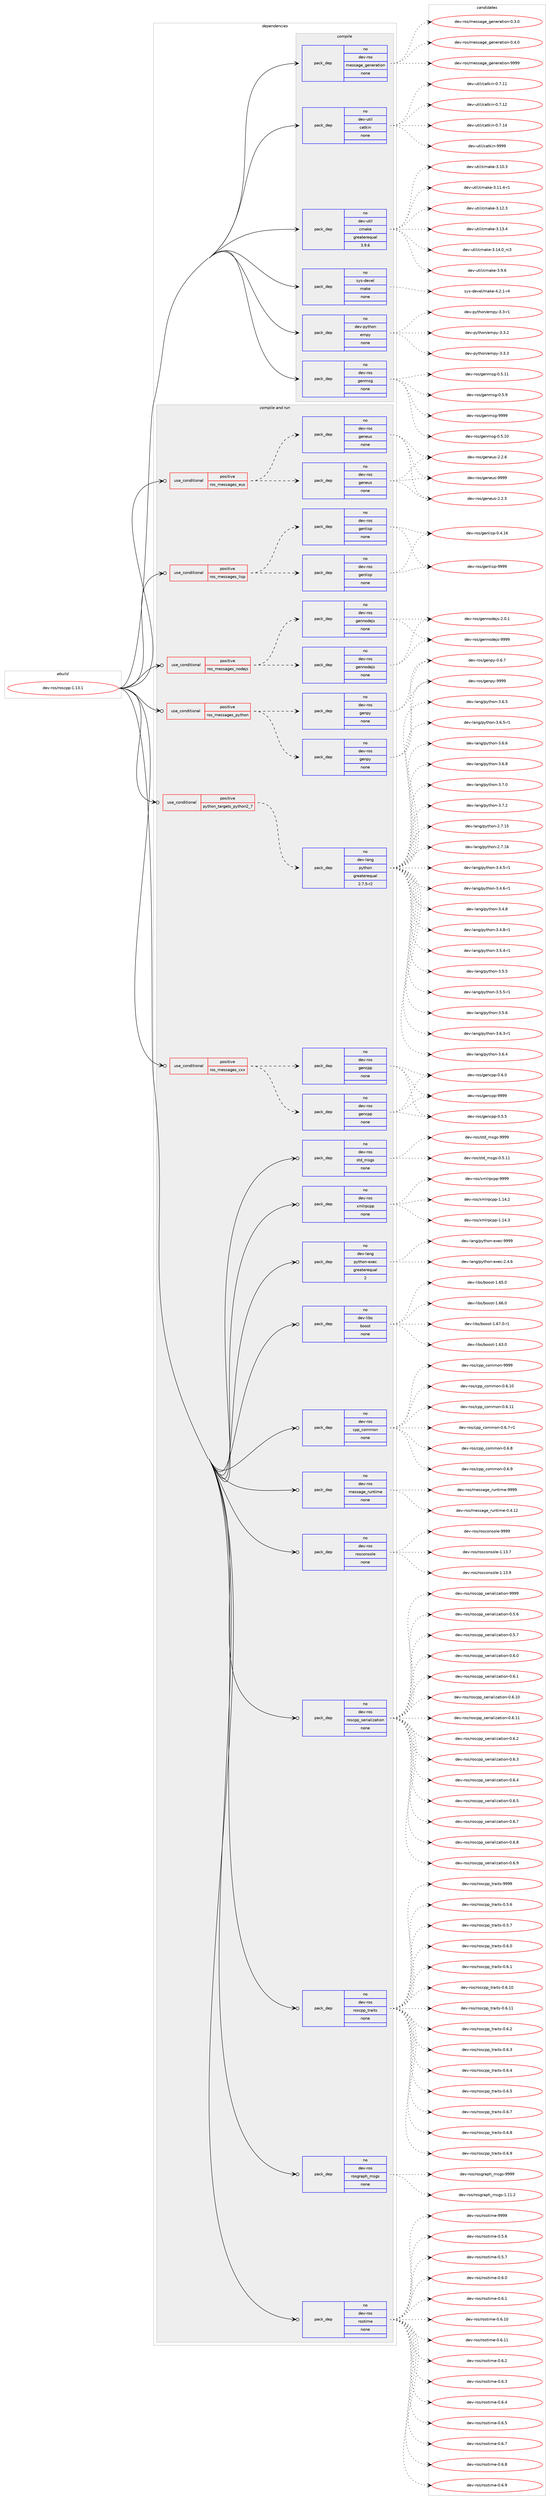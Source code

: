 digraph prolog {

# *************
# Graph options
# *************

newrank=true;
concentrate=true;
compound=true;
graph [rankdir=LR,fontname=Helvetica,fontsize=10,ranksep=1.5];#, ranksep=2.5, nodesep=0.2];
edge  [arrowhead=vee];
node  [fontname=Helvetica,fontsize=10];

# **********
# The ebuild
# **********

subgraph cluster_leftcol {
color=gray;
rank=same;
label=<<i>ebuild</i>>;
id [label="dev-ros/roscpp-1.13.1", color=red, width=4, href="../dev-ros/roscpp-1.13.1.svg"];
}

# ****************
# The dependencies
# ****************

subgraph cluster_midcol {
color=gray;
label=<<i>dependencies</i>>;
subgraph cluster_compile {
fillcolor="#eeeeee";
style=filled;
label=<<i>compile</i>>;
subgraph pack1051232 {
dependency1464373 [label=<<TABLE BORDER="0" CELLBORDER="1" CELLSPACING="0" CELLPADDING="4" WIDTH="220"><TR><TD ROWSPAN="6" CELLPADDING="30">pack_dep</TD></TR><TR><TD WIDTH="110">no</TD></TR><TR><TD>dev-python</TD></TR><TR><TD>empy</TD></TR><TR><TD>none</TD></TR><TR><TD></TD></TR></TABLE>>, shape=none, color=blue];
}
id:e -> dependency1464373:w [weight=20,style="solid",arrowhead="vee"];
subgraph pack1051233 {
dependency1464374 [label=<<TABLE BORDER="0" CELLBORDER="1" CELLSPACING="0" CELLPADDING="4" WIDTH="220"><TR><TD ROWSPAN="6" CELLPADDING="30">pack_dep</TD></TR><TR><TD WIDTH="110">no</TD></TR><TR><TD>dev-ros</TD></TR><TR><TD>genmsg</TD></TR><TR><TD>none</TD></TR><TR><TD></TD></TR></TABLE>>, shape=none, color=blue];
}
id:e -> dependency1464374:w [weight=20,style="solid",arrowhead="vee"];
subgraph pack1051234 {
dependency1464375 [label=<<TABLE BORDER="0" CELLBORDER="1" CELLSPACING="0" CELLPADDING="4" WIDTH="220"><TR><TD ROWSPAN="6" CELLPADDING="30">pack_dep</TD></TR><TR><TD WIDTH="110">no</TD></TR><TR><TD>dev-ros</TD></TR><TR><TD>message_generation</TD></TR><TR><TD>none</TD></TR><TR><TD></TD></TR></TABLE>>, shape=none, color=blue];
}
id:e -> dependency1464375:w [weight=20,style="solid",arrowhead="vee"];
subgraph pack1051235 {
dependency1464376 [label=<<TABLE BORDER="0" CELLBORDER="1" CELLSPACING="0" CELLPADDING="4" WIDTH="220"><TR><TD ROWSPAN="6" CELLPADDING="30">pack_dep</TD></TR><TR><TD WIDTH="110">no</TD></TR><TR><TD>dev-util</TD></TR><TR><TD>catkin</TD></TR><TR><TD>none</TD></TR><TR><TD></TD></TR></TABLE>>, shape=none, color=blue];
}
id:e -> dependency1464376:w [weight=20,style="solid",arrowhead="vee"];
subgraph pack1051236 {
dependency1464377 [label=<<TABLE BORDER="0" CELLBORDER="1" CELLSPACING="0" CELLPADDING="4" WIDTH="220"><TR><TD ROWSPAN="6" CELLPADDING="30">pack_dep</TD></TR><TR><TD WIDTH="110">no</TD></TR><TR><TD>dev-util</TD></TR><TR><TD>cmake</TD></TR><TR><TD>greaterequal</TD></TR><TR><TD>3.9.6</TD></TR></TABLE>>, shape=none, color=blue];
}
id:e -> dependency1464377:w [weight=20,style="solid",arrowhead="vee"];
subgraph pack1051237 {
dependency1464378 [label=<<TABLE BORDER="0" CELLBORDER="1" CELLSPACING="0" CELLPADDING="4" WIDTH="220"><TR><TD ROWSPAN="6" CELLPADDING="30">pack_dep</TD></TR><TR><TD WIDTH="110">no</TD></TR><TR><TD>sys-devel</TD></TR><TR><TD>make</TD></TR><TR><TD>none</TD></TR><TR><TD></TD></TR></TABLE>>, shape=none, color=blue];
}
id:e -> dependency1464378:w [weight=20,style="solid",arrowhead="vee"];
}
subgraph cluster_compileandrun {
fillcolor="#eeeeee";
style=filled;
label=<<i>compile and run</i>>;
subgraph cond389751 {
dependency1464379 [label=<<TABLE BORDER="0" CELLBORDER="1" CELLSPACING="0" CELLPADDING="4"><TR><TD ROWSPAN="3" CELLPADDING="10">use_conditional</TD></TR><TR><TD>positive</TD></TR><TR><TD>python_targets_python2_7</TD></TR></TABLE>>, shape=none, color=red];
subgraph pack1051238 {
dependency1464380 [label=<<TABLE BORDER="0" CELLBORDER="1" CELLSPACING="0" CELLPADDING="4" WIDTH="220"><TR><TD ROWSPAN="6" CELLPADDING="30">pack_dep</TD></TR><TR><TD WIDTH="110">no</TD></TR><TR><TD>dev-lang</TD></TR><TR><TD>python</TD></TR><TR><TD>greaterequal</TD></TR><TR><TD>2.7.5-r2</TD></TR></TABLE>>, shape=none, color=blue];
}
dependency1464379:e -> dependency1464380:w [weight=20,style="dashed",arrowhead="vee"];
}
id:e -> dependency1464379:w [weight=20,style="solid",arrowhead="odotvee"];
subgraph cond389752 {
dependency1464381 [label=<<TABLE BORDER="0" CELLBORDER="1" CELLSPACING="0" CELLPADDING="4"><TR><TD ROWSPAN="3" CELLPADDING="10">use_conditional</TD></TR><TR><TD>positive</TD></TR><TR><TD>ros_messages_cxx</TD></TR></TABLE>>, shape=none, color=red];
subgraph pack1051239 {
dependency1464382 [label=<<TABLE BORDER="0" CELLBORDER="1" CELLSPACING="0" CELLPADDING="4" WIDTH="220"><TR><TD ROWSPAN="6" CELLPADDING="30">pack_dep</TD></TR><TR><TD WIDTH="110">no</TD></TR><TR><TD>dev-ros</TD></TR><TR><TD>gencpp</TD></TR><TR><TD>none</TD></TR><TR><TD></TD></TR></TABLE>>, shape=none, color=blue];
}
dependency1464381:e -> dependency1464382:w [weight=20,style="dashed",arrowhead="vee"];
subgraph pack1051240 {
dependency1464383 [label=<<TABLE BORDER="0" CELLBORDER="1" CELLSPACING="0" CELLPADDING="4" WIDTH="220"><TR><TD ROWSPAN="6" CELLPADDING="30">pack_dep</TD></TR><TR><TD WIDTH="110">no</TD></TR><TR><TD>dev-ros</TD></TR><TR><TD>gencpp</TD></TR><TR><TD>none</TD></TR><TR><TD></TD></TR></TABLE>>, shape=none, color=blue];
}
dependency1464381:e -> dependency1464383:w [weight=20,style="dashed",arrowhead="vee"];
}
id:e -> dependency1464381:w [weight=20,style="solid",arrowhead="odotvee"];
subgraph cond389753 {
dependency1464384 [label=<<TABLE BORDER="0" CELLBORDER="1" CELLSPACING="0" CELLPADDING="4"><TR><TD ROWSPAN="3" CELLPADDING="10">use_conditional</TD></TR><TR><TD>positive</TD></TR><TR><TD>ros_messages_eus</TD></TR></TABLE>>, shape=none, color=red];
subgraph pack1051241 {
dependency1464385 [label=<<TABLE BORDER="0" CELLBORDER="1" CELLSPACING="0" CELLPADDING="4" WIDTH="220"><TR><TD ROWSPAN="6" CELLPADDING="30">pack_dep</TD></TR><TR><TD WIDTH="110">no</TD></TR><TR><TD>dev-ros</TD></TR><TR><TD>geneus</TD></TR><TR><TD>none</TD></TR><TR><TD></TD></TR></TABLE>>, shape=none, color=blue];
}
dependency1464384:e -> dependency1464385:w [weight=20,style="dashed",arrowhead="vee"];
subgraph pack1051242 {
dependency1464386 [label=<<TABLE BORDER="0" CELLBORDER="1" CELLSPACING="0" CELLPADDING="4" WIDTH="220"><TR><TD ROWSPAN="6" CELLPADDING="30">pack_dep</TD></TR><TR><TD WIDTH="110">no</TD></TR><TR><TD>dev-ros</TD></TR><TR><TD>geneus</TD></TR><TR><TD>none</TD></TR><TR><TD></TD></TR></TABLE>>, shape=none, color=blue];
}
dependency1464384:e -> dependency1464386:w [weight=20,style="dashed",arrowhead="vee"];
}
id:e -> dependency1464384:w [weight=20,style="solid",arrowhead="odotvee"];
subgraph cond389754 {
dependency1464387 [label=<<TABLE BORDER="0" CELLBORDER="1" CELLSPACING="0" CELLPADDING="4"><TR><TD ROWSPAN="3" CELLPADDING="10">use_conditional</TD></TR><TR><TD>positive</TD></TR><TR><TD>ros_messages_lisp</TD></TR></TABLE>>, shape=none, color=red];
subgraph pack1051243 {
dependency1464388 [label=<<TABLE BORDER="0" CELLBORDER="1" CELLSPACING="0" CELLPADDING="4" WIDTH="220"><TR><TD ROWSPAN="6" CELLPADDING="30">pack_dep</TD></TR><TR><TD WIDTH="110">no</TD></TR><TR><TD>dev-ros</TD></TR><TR><TD>genlisp</TD></TR><TR><TD>none</TD></TR><TR><TD></TD></TR></TABLE>>, shape=none, color=blue];
}
dependency1464387:e -> dependency1464388:w [weight=20,style="dashed",arrowhead="vee"];
subgraph pack1051244 {
dependency1464389 [label=<<TABLE BORDER="0" CELLBORDER="1" CELLSPACING="0" CELLPADDING="4" WIDTH="220"><TR><TD ROWSPAN="6" CELLPADDING="30">pack_dep</TD></TR><TR><TD WIDTH="110">no</TD></TR><TR><TD>dev-ros</TD></TR><TR><TD>genlisp</TD></TR><TR><TD>none</TD></TR><TR><TD></TD></TR></TABLE>>, shape=none, color=blue];
}
dependency1464387:e -> dependency1464389:w [weight=20,style="dashed",arrowhead="vee"];
}
id:e -> dependency1464387:w [weight=20,style="solid",arrowhead="odotvee"];
subgraph cond389755 {
dependency1464390 [label=<<TABLE BORDER="0" CELLBORDER="1" CELLSPACING="0" CELLPADDING="4"><TR><TD ROWSPAN="3" CELLPADDING="10">use_conditional</TD></TR><TR><TD>positive</TD></TR><TR><TD>ros_messages_nodejs</TD></TR></TABLE>>, shape=none, color=red];
subgraph pack1051245 {
dependency1464391 [label=<<TABLE BORDER="0" CELLBORDER="1" CELLSPACING="0" CELLPADDING="4" WIDTH="220"><TR><TD ROWSPAN="6" CELLPADDING="30">pack_dep</TD></TR><TR><TD WIDTH="110">no</TD></TR><TR><TD>dev-ros</TD></TR><TR><TD>gennodejs</TD></TR><TR><TD>none</TD></TR><TR><TD></TD></TR></TABLE>>, shape=none, color=blue];
}
dependency1464390:e -> dependency1464391:w [weight=20,style="dashed",arrowhead="vee"];
subgraph pack1051246 {
dependency1464392 [label=<<TABLE BORDER="0" CELLBORDER="1" CELLSPACING="0" CELLPADDING="4" WIDTH="220"><TR><TD ROWSPAN="6" CELLPADDING="30">pack_dep</TD></TR><TR><TD WIDTH="110">no</TD></TR><TR><TD>dev-ros</TD></TR><TR><TD>gennodejs</TD></TR><TR><TD>none</TD></TR><TR><TD></TD></TR></TABLE>>, shape=none, color=blue];
}
dependency1464390:e -> dependency1464392:w [weight=20,style="dashed",arrowhead="vee"];
}
id:e -> dependency1464390:w [weight=20,style="solid",arrowhead="odotvee"];
subgraph cond389756 {
dependency1464393 [label=<<TABLE BORDER="0" CELLBORDER="1" CELLSPACING="0" CELLPADDING="4"><TR><TD ROWSPAN="3" CELLPADDING="10">use_conditional</TD></TR><TR><TD>positive</TD></TR><TR><TD>ros_messages_python</TD></TR></TABLE>>, shape=none, color=red];
subgraph pack1051247 {
dependency1464394 [label=<<TABLE BORDER="0" CELLBORDER="1" CELLSPACING="0" CELLPADDING="4" WIDTH="220"><TR><TD ROWSPAN="6" CELLPADDING="30">pack_dep</TD></TR><TR><TD WIDTH="110">no</TD></TR><TR><TD>dev-ros</TD></TR><TR><TD>genpy</TD></TR><TR><TD>none</TD></TR><TR><TD></TD></TR></TABLE>>, shape=none, color=blue];
}
dependency1464393:e -> dependency1464394:w [weight=20,style="dashed",arrowhead="vee"];
subgraph pack1051248 {
dependency1464395 [label=<<TABLE BORDER="0" CELLBORDER="1" CELLSPACING="0" CELLPADDING="4" WIDTH="220"><TR><TD ROWSPAN="6" CELLPADDING="30">pack_dep</TD></TR><TR><TD WIDTH="110">no</TD></TR><TR><TD>dev-ros</TD></TR><TR><TD>genpy</TD></TR><TR><TD>none</TD></TR><TR><TD></TD></TR></TABLE>>, shape=none, color=blue];
}
dependency1464393:e -> dependency1464395:w [weight=20,style="dashed",arrowhead="vee"];
}
id:e -> dependency1464393:w [weight=20,style="solid",arrowhead="odotvee"];
subgraph pack1051249 {
dependency1464396 [label=<<TABLE BORDER="0" CELLBORDER="1" CELLSPACING="0" CELLPADDING="4" WIDTH="220"><TR><TD ROWSPAN="6" CELLPADDING="30">pack_dep</TD></TR><TR><TD WIDTH="110">no</TD></TR><TR><TD>dev-lang</TD></TR><TR><TD>python-exec</TD></TR><TR><TD>greaterequal</TD></TR><TR><TD>2</TD></TR></TABLE>>, shape=none, color=blue];
}
id:e -> dependency1464396:w [weight=20,style="solid",arrowhead="odotvee"];
subgraph pack1051250 {
dependency1464397 [label=<<TABLE BORDER="0" CELLBORDER="1" CELLSPACING="0" CELLPADDING="4" WIDTH="220"><TR><TD ROWSPAN="6" CELLPADDING="30">pack_dep</TD></TR><TR><TD WIDTH="110">no</TD></TR><TR><TD>dev-libs</TD></TR><TR><TD>boost</TD></TR><TR><TD>none</TD></TR><TR><TD></TD></TR></TABLE>>, shape=none, color=blue];
}
id:e -> dependency1464397:w [weight=20,style="solid",arrowhead="odotvee"];
subgraph pack1051251 {
dependency1464398 [label=<<TABLE BORDER="0" CELLBORDER="1" CELLSPACING="0" CELLPADDING="4" WIDTH="220"><TR><TD ROWSPAN="6" CELLPADDING="30">pack_dep</TD></TR><TR><TD WIDTH="110">no</TD></TR><TR><TD>dev-ros</TD></TR><TR><TD>cpp_common</TD></TR><TR><TD>none</TD></TR><TR><TD></TD></TR></TABLE>>, shape=none, color=blue];
}
id:e -> dependency1464398:w [weight=20,style="solid",arrowhead="odotvee"];
subgraph pack1051252 {
dependency1464399 [label=<<TABLE BORDER="0" CELLBORDER="1" CELLSPACING="0" CELLPADDING="4" WIDTH="220"><TR><TD ROWSPAN="6" CELLPADDING="30">pack_dep</TD></TR><TR><TD WIDTH="110">no</TD></TR><TR><TD>dev-ros</TD></TR><TR><TD>message_runtime</TD></TR><TR><TD>none</TD></TR><TR><TD></TD></TR></TABLE>>, shape=none, color=blue];
}
id:e -> dependency1464399:w [weight=20,style="solid",arrowhead="odotvee"];
subgraph pack1051253 {
dependency1464400 [label=<<TABLE BORDER="0" CELLBORDER="1" CELLSPACING="0" CELLPADDING="4" WIDTH="220"><TR><TD ROWSPAN="6" CELLPADDING="30">pack_dep</TD></TR><TR><TD WIDTH="110">no</TD></TR><TR><TD>dev-ros</TD></TR><TR><TD>rosconsole</TD></TR><TR><TD>none</TD></TR><TR><TD></TD></TR></TABLE>>, shape=none, color=blue];
}
id:e -> dependency1464400:w [weight=20,style="solid",arrowhead="odotvee"];
subgraph pack1051254 {
dependency1464401 [label=<<TABLE BORDER="0" CELLBORDER="1" CELLSPACING="0" CELLPADDING="4" WIDTH="220"><TR><TD ROWSPAN="6" CELLPADDING="30">pack_dep</TD></TR><TR><TD WIDTH="110">no</TD></TR><TR><TD>dev-ros</TD></TR><TR><TD>roscpp_serialization</TD></TR><TR><TD>none</TD></TR><TR><TD></TD></TR></TABLE>>, shape=none, color=blue];
}
id:e -> dependency1464401:w [weight=20,style="solid",arrowhead="odotvee"];
subgraph pack1051255 {
dependency1464402 [label=<<TABLE BORDER="0" CELLBORDER="1" CELLSPACING="0" CELLPADDING="4" WIDTH="220"><TR><TD ROWSPAN="6" CELLPADDING="30">pack_dep</TD></TR><TR><TD WIDTH="110">no</TD></TR><TR><TD>dev-ros</TD></TR><TR><TD>roscpp_traits</TD></TR><TR><TD>none</TD></TR><TR><TD></TD></TR></TABLE>>, shape=none, color=blue];
}
id:e -> dependency1464402:w [weight=20,style="solid",arrowhead="odotvee"];
subgraph pack1051256 {
dependency1464403 [label=<<TABLE BORDER="0" CELLBORDER="1" CELLSPACING="0" CELLPADDING="4" WIDTH="220"><TR><TD ROWSPAN="6" CELLPADDING="30">pack_dep</TD></TR><TR><TD WIDTH="110">no</TD></TR><TR><TD>dev-ros</TD></TR><TR><TD>rosgraph_msgs</TD></TR><TR><TD>none</TD></TR><TR><TD></TD></TR></TABLE>>, shape=none, color=blue];
}
id:e -> dependency1464403:w [weight=20,style="solid",arrowhead="odotvee"];
subgraph pack1051257 {
dependency1464404 [label=<<TABLE BORDER="0" CELLBORDER="1" CELLSPACING="0" CELLPADDING="4" WIDTH="220"><TR><TD ROWSPAN="6" CELLPADDING="30">pack_dep</TD></TR><TR><TD WIDTH="110">no</TD></TR><TR><TD>dev-ros</TD></TR><TR><TD>rostime</TD></TR><TR><TD>none</TD></TR><TR><TD></TD></TR></TABLE>>, shape=none, color=blue];
}
id:e -> dependency1464404:w [weight=20,style="solid",arrowhead="odotvee"];
subgraph pack1051258 {
dependency1464405 [label=<<TABLE BORDER="0" CELLBORDER="1" CELLSPACING="0" CELLPADDING="4" WIDTH="220"><TR><TD ROWSPAN="6" CELLPADDING="30">pack_dep</TD></TR><TR><TD WIDTH="110">no</TD></TR><TR><TD>dev-ros</TD></TR><TR><TD>std_msgs</TD></TR><TR><TD>none</TD></TR><TR><TD></TD></TR></TABLE>>, shape=none, color=blue];
}
id:e -> dependency1464405:w [weight=20,style="solid",arrowhead="odotvee"];
subgraph pack1051259 {
dependency1464406 [label=<<TABLE BORDER="0" CELLBORDER="1" CELLSPACING="0" CELLPADDING="4" WIDTH="220"><TR><TD ROWSPAN="6" CELLPADDING="30">pack_dep</TD></TR><TR><TD WIDTH="110">no</TD></TR><TR><TD>dev-ros</TD></TR><TR><TD>xmlrpcpp</TD></TR><TR><TD>none</TD></TR><TR><TD></TD></TR></TABLE>>, shape=none, color=blue];
}
id:e -> dependency1464406:w [weight=20,style="solid",arrowhead="odotvee"];
}
subgraph cluster_run {
fillcolor="#eeeeee";
style=filled;
label=<<i>run</i>>;
}
}

# **************
# The candidates
# **************

subgraph cluster_choices {
rank=same;
color=gray;
label=<<i>candidates</i>>;

subgraph choice1051232 {
color=black;
nodesep=1;
choice1001011184511212111610411111047101109112121455146514511449 [label="dev-python/empy-3.3-r1", color=red, width=4,href="../dev-python/empy-3.3-r1.svg"];
choice1001011184511212111610411111047101109112121455146514650 [label="dev-python/empy-3.3.2", color=red, width=4,href="../dev-python/empy-3.3.2.svg"];
choice1001011184511212111610411111047101109112121455146514651 [label="dev-python/empy-3.3.3", color=red, width=4,href="../dev-python/empy-3.3.3.svg"];
dependency1464373:e -> choice1001011184511212111610411111047101109112121455146514511449:w [style=dotted,weight="100"];
dependency1464373:e -> choice1001011184511212111610411111047101109112121455146514650:w [style=dotted,weight="100"];
dependency1464373:e -> choice1001011184511212111610411111047101109112121455146514651:w [style=dotted,weight="100"];
}
subgraph choice1051233 {
color=black;
nodesep=1;
choice100101118451141111154710310111010911510345484653464948 [label="dev-ros/genmsg-0.5.10", color=red, width=4,href="../dev-ros/genmsg-0.5.10.svg"];
choice100101118451141111154710310111010911510345484653464949 [label="dev-ros/genmsg-0.5.11", color=red, width=4,href="../dev-ros/genmsg-0.5.11.svg"];
choice1001011184511411111547103101110109115103454846534657 [label="dev-ros/genmsg-0.5.9", color=red, width=4,href="../dev-ros/genmsg-0.5.9.svg"];
choice10010111845114111115471031011101091151034557575757 [label="dev-ros/genmsg-9999", color=red, width=4,href="../dev-ros/genmsg-9999.svg"];
dependency1464374:e -> choice100101118451141111154710310111010911510345484653464948:w [style=dotted,weight="100"];
dependency1464374:e -> choice100101118451141111154710310111010911510345484653464949:w [style=dotted,weight="100"];
dependency1464374:e -> choice1001011184511411111547103101110109115103454846534657:w [style=dotted,weight="100"];
dependency1464374:e -> choice10010111845114111115471031011101091151034557575757:w [style=dotted,weight="100"];
}
subgraph choice1051234 {
color=black;
nodesep=1;
choice1001011184511411111547109101115115971031019510310111010111497116105111110454846514648 [label="dev-ros/message_generation-0.3.0", color=red, width=4,href="../dev-ros/message_generation-0.3.0.svg"];
choice1001011184511411111547109101115115971031019510310111010111497116105111110454846524648 [label="dev-ros/message_generation-0.4.0", color=red, width=4,href="../dev-ros/message_generation-0.4.0.svg"];
choice10010111845114111115471091011151159710310195103101110101114971161051111104557575757 [label="dev-ros/message_generation-9999", color=red, width=4,href="../dev-ros/message_generation-9999.svg"];
dependency1464375:e -> choice1001011184511411111547109101115115971031019510310111010111497116105111110454846514648:w [style=dotted,weight="100"];
dependency1464375:e -> choice1001011184511411111547109101115115971031019510310111010111497116105111110454846524648:w [style=dotted,weight="100"];
dependency1464375:e -> choice10010111845114111115471091011151159710310195103101110101114971161051111104557575757:w [style=dotted,weight="100"];
}
subgraph choice1051235 {
color=black;
nodesep=1;
choice1001011184511711610510847999711610710511045484655464949 [label="dev-util/catkin-0.7.11", color=red, width=4,href="../dev-util/catkin-0.7.11.svg"];
choice1001011184511711610510847999711610710511045484655464950 [label="dev-util/catkin-0.7.12", color=red, width=4,href="../dev-util/catkin-0.7.12.svg"];
choice1001011184511711610510847999711610710511045484655464952 [label="dev-util/catkin-0.7.14", color=red, width=4,href="../dev-util/catkin-0.7.14.svg"];
choice100101118451171161051084799971161071051104557575757 [label="dev-util/catkin-9999", color=red, width=4,href="../dev-util/catkin-9999.svg"];
dependency1464376:e -> choice1001011184511711610510847999711610710511045484655464949:w [style=dotted,weight="100"];
dependency1464376:e -> choice1001011184511711610510847999711610710511045484655464950:w [style=dotted,weight="100"];
dependency1464376:e -> choice1001011184511711610510847999711610710511045484655464952:w [style=dotted,weight="100"];
dependency1464376:e -> choice100101118451171161051084799971161071051104557575757:w [style=dotted,weight="100"];
}
subgraph choice1051236 {
color=black;
nodesep=1;
choice1001011184511711610510847991099710710145514649484651 [label="dev-util/cmake-3.10.3", color=red, width=4,href="../dev-util/cmake-3.10.3.svg"];
choice10010111845117116105108479910997107101455146494946524511449 [label="dev-util/cmake-3.11.4-r1", color=red, width=4,href="../dev-util/cmake-3.11.4-r1.svg"];
choice1001011184511711610510847991099710710145514649504651 [label="dev-util/cmake-3.12.3", color=red, width=4,href="../dev-util/cmake-3.12.3.svg"];
choice1001011184511711610510847991099710710145514649514652 [label="dev-util/cmake-3.13.4", color=red, width=4,href="../dev-util/cmake-3.13.4.svg"];
choice1001011184511711610510847991099710710145514649524648951149951 [label="dev-util/cmake-3.14.0_rc3", color=red, width=4,href="../dev-util/cmake-3.14.0_rc3.svg"];
choice10010111845117116105108479910997107101455146574654 [label="dev-util/cmake-3.9.6", color=red, width=4,href="../dev-util/cmake-3.9.6.svg"];
dependency1464377:e -> choice1001011184511711610510847991099710710145514649484651:w [style=dotted,weight="100"];
dependency1464377:e -> choice10010111845117116105108479910997107101455146494946524511449:w [style=dotted,weight="100"];
dependency1464377:e -> choice1001011184511711610510847991099710710145514649504651:w [style=dotted,weight="100"];
dependency1464377:e -> choice1001011184511711610510847991099710710145514649514652:w [style=dotted,weight="100"];
dependency1464377:e -> choice1001011184511711610510847991099710710145514649524648951149951:w [style=dotted,weight="100"];
dependency1464377:e -> choice10010111845117116105108479910997107101455146574654:w [style=dotted,weight="100"];
}
subgraph choice1051237 {
color=black;
nodesep=1;
choice1151211154510010111810110847109971071014552465046494511452 [label="sys-devel/make-4.2.1-r4", color=red, width=4,href="../sys-devel/make-4.2.1-r4.svg"];
dependency1464378:e -> choice1151211154510010111810110847109971071014552465046494511452:w [style=dotted,weight="100"];
}
subgraph choice1051238 {
color=black;
nodesep=1;
choice10010111845108971101034711212111610411111045504655464953 [label="dev-lang/python-2.7.15", color=red, width=4,href="../dev-lang/python-2.7.15.svg"];
choice10010111845108971101034711212111610411111045504655464954 [label="dev-lang/python-2.7.16", color=red, width=4,href="../dev-lang/python-2.7.16.svg"];
choice1001011184510897110103471121211161041111104551465246534511449 [label="dev-lang/python-3.4.5-r1", color=red, width=4,href="../dev-lang/python-3.4.5-r1.svg"];
choice1001011184510897110103471121211161041111104551465246544511449 [label="dev-lang/python-3.4.6-r1", color=red, width=4,href="../dev-lang/python-3.4.6-r1.svg"];
choice100101118451089711010347112121116104111110455146524656 [label="dev-lang/python-3.4.8", color=red, width=4,href="../dev-lang/python-3.4.8.svg"];
choice1001011184510897110103471121211161041111104551465246564511449 [label="dev-lang/python-3.4.8-r1", color=red, width=4,href="../dev-lang/python-3.4.8-r1.svg"];
choice1001011184510897110103471121211161041111104551465346524511449 [label="dev-lang/python-3.5.4-r1", color=red, width=4,href="../dev-lang/python-3.5.4-r1.svg"];
choice100101118451089711010347112121116104111110455146534653 [label="dev-lang/python-3.5.5", color=red, width=4,href="../dev-lang/python-3.5.5.svg"];
choice1001011184510897110103471121211161041111104551465346534511449 [label="dev-lang/python-3.5.5-r1", color=red, width=4,href="../dev-lang/python-3.5.5-r1.svg"];
choice100101118451089711010347112121116104111110455146534654 [label="dev-lang/python-3.5.6", color=red, width=4,href="../dev-lang/python-3.5.6.svg"];
choice1001011184510897110103471121211161041111104551465446514511449 [label="dev-lang/python-3.6.3-r1", color=red, width=4,href="../dev-lang/python-3.6.3-r1.svg"];
choice100101118451089711010347112121116104111110455146544652 [label="dev-lang/python-3.6.4", color=red, width=4,href="../dev-lang/python-3.6.4.svg"];
choice100101118451089711010347112121116104111110455146544653 [label="dev-lang/python-3.6.5", color=red, width=4,href="../dev-lang/python-3.6.5.svg"];
choice1001011184510897110103471121211161041111104551465446534511449 [label="dev-lang/python-3.6.5-r1", color=red, width=4,href="../dev-lang/python-3.6.5-r1.svg"];
choice100101118451089711010347112121116104111110455146544654 [label="dev-lang/python-3.6.6", color=red, width=4,href="../dev-lang/python-3.6.6.svg"];
choice100101118451089711010347112121116104111110455146544656 [label="dev-lang/python-3.6.8", color=red, width=4,href="../dev-lang/python-3.6.8.svg"];
choice100101118451089711010347112121116104111110455146554648 [label="dev-lang/python-3.7.0", color=red, width=4,href="../dev-lang/python-3.7.0.svg"];
choice100101118451089711010347112121116104111110455146554650 [label="dev-lang/python-3.7.2", color=red, width=4,href="../dev-lang/python-3.7.2.svg"];
dependency1464380:e -> choice10010111845108971101034711212111610411111045504655464953:w [style=dotted,weight="100"];
dependency1464380:e -> choice10010111845108971101034711212111610411111045504655464954:w [style=dotted,weight="100"];
dependency1464380:e -> choice1001011184510897110103471121211161041111104551465246534511449:w [style=dotted,weight="100"];
dependency1464380:e -> choice1001011184510897110103471121211161041111104551465246544511449:w [style=dotted,weight="100"];
dependency1464380:e -> choice100101118451089711010347112121116104111110455146524656:w [style=dotted,weight="100"];
dependency1464380:e -> choice1001011184510897110103471121211161041111104551465246564511449:w [style=dotted,weight="100"];
dependency1464380:e -> choice1001011184510897110103471121211161041111104551465346524511449:w [style=dotted,weight="100"];
dependency1464380:e -> choice100101118451089711010347112121116104111110455146534653:w [style=dotted,weight="100"];
dependency1464380:e -> choice1001011184510897110103471121211161041111104551465346534511449:w [style=dotted,weight="100"];
dependency1464380:e -> choice100101118451089711010347112121116104111110455146534654:w [style=dotted,weight="100"];
dependency1464380:e -> choice1001011184510897110103471121211161041111104551465446514511449:w [style=dotted,weight="100"];
dependency1464380:e -> choice100101118451089711010347112121116104111110455146544652:w [style=dotted,weight="100"];
dependency1464380:e -> choice100101118451089711010347112121116104111110455146544653:w [style=dotted,weight="100"];
dependency1464380:e -> choice1001011184510897110103471121211161041111104551465446534511449:w [style=dotted,weight="100"];
dependency1464380:e -> choice100101118451089711010347112121116104111110455146544654:w [style=dotted,weight="100"];
dependency1464380:e -> choice100101118451089711010347112121116104111110455146544656:w [style=dotted,weight="100"];
dependency1464380:e -> choice100101118451089711010347112121116104111110455146554648:w [style=dotted,weight="100"];
dependency1464380:e -> choice100101118451089711010347112121116104111110455146554650:w [style=dotted,weight="100"];
}
subgraph choice1051239 {
color=black;
nodesep=1;
choice100101118451141111154710310111099112112454846534653 [label="dev-ros/gencpp-0.5.5", color=red, width=4,href="../dev-ros/gencpp-0.5.5.svg"];
choice100101118451141111154710310111099112112454846544648 [label="dev-ros/gencpp-0.6.0", color=red, width=4,href="../dev-ros/gencpp-0.6.0.svg"];
choice1001011184511411111547103101110991121124557575757 [label="dev-ros/gencpp-9999", color=red, width=4,href="../dev-ros/gencpp-9999.svg"];
dependency1464382:e -> choice100101118451141111154710310111099112112454846534653:w [style=dotted,weight="100"];
dependency1464382:e -> choice100101118451141111154710310111099112112454846544648:w [style=dotted,weight="100"];
dependency1464382:e -> choice1001011184511411111547103101110991121124557575757:w [style=dotted,weight="100"];
}
subgraph choice1051240 {
color=black;
nodesep=1;
choice100101118451141111154710310111099112112454846534653 [label="dev-ros/gencpp-0.5.5", color=red, width=4,href="../dev-ros/gencpp-0.5.5.svg"];
choice100101118451141111154710310111099112112454846544648 [label="dev-ros/gencpp-0.6.0", color=red, width=4,href="../dev-ros/gencpp-0.6.0.svg"];
choice1001011184511411111547103101110991121124557575757 [label="dev-ros/gencpp-9999", color=red, width=4,href="../dev-ros/gencpp-9999.svg"];
dependency1464383:e -> choice100101118451141111154710310111099112112454846534653:w [style=dotted,weight="100"];
dependency1464383:e -> choice100101118451141111154710310111099112112454846544648:w [style=dotted,weight="100"];
dependency1464383:e -> choice1001011184511411111547103101110991121124557575757:w [style=dotted,weight="100"];
}
subgraph choice1051241 {
color=black;
nodesep=1;
choice1001011184511411111547103101110101117115455046504653 [label="dev-ros/geneus-2.2.5", color=red, width=4,href="../dev-ros/geneus-2.2.5.svg"];
choice1001011184511411111547103101110101117115455046504654 [label="dev-ros/geneus-2.2.6", color=red, width=4,href="../dev-ros/geneus-2.2.6.svg"];
choice10010111845114111115471031011101011171154557575757 [label="dev-ros/geneus-9999", color=red, width=4,href="../dev-ros/geneus-9999.svg"];
dependency1464385:e -> choice1001011184511411111547103101110101117115455046504653:w [style=dotted,weight="100"];
dependency1464385:e -> choice1001011184511411111547103101110101117115455046504654:w [style=dotted,weight="100"];
dependency1464385:e -> choice10010111845114111115471031011101011171154557575757:w [style=dotted,weight="100"];
}
subgraph choice1051242 {
color=black;
nodesep=1;
choice1001011184511411111547103101110101117115455046504653 [label="dev-ros/geneus-2.2.5", color=red, width=4,href="../dev-ros/geneus-2.2.5.svg"];
choice1001011184511411111547103101110101117115455046504654 [label="dev-ros/geneus-2.2.6", color=red, width=4,href="../dev-ros/geneus-2.2.6.svg"];
choice10010111845114111115471031011101011171154557575757 [label="dev-ros/geneus-9999", color=red, width=4,href="../dev-ros/geneus-9999.svg"];
dependency1464386:e -> choice1001011184511411111547103101110101117115455046504653:w [style=dotted,weight="100"];
dependency1464386:e -> choice1001011184511411111547103101110101117115455046504654:w [style=dotted,weight="100"];
dependency1464386:e -> choice10010111845114111115471031011101011171154557575757:w [style=dotted,weight="100"];
}
subgraph choice1051243 {
color=black;
nodesep=1;
choice100101118451141111154710310111010810511511245484652464954 [label="dev-ros/genlisp-0.4.16", color=red, width=4,href="../dev-ros/genlisp-0.4.16.svg"];
choice10010111845114111115471031011101081051151124557575757 [label="dev-ros/genlisp-9999", color=red, width=4,href="../dev-ros/genlisp-9999.svg"];
dependency1464388:e -> choice100101118451141111154710310111010810511511245484652464954:w [style=dotted,weight="100"];
dependency1464388:e -> choice10010111845114111115471031011101081051151124557575757:w [style=dotted,weight="100"];
}
subgraph choice1051244 {
color=black;
nodesep=1;
choice100101118451141111154710310111010810511511245484652464954 [label="dev-ros/genlisp-0.4.16", color=red, width=4,href="../dev-ros/genlisp-0.4.16.svg"];
choice10010111845114111115471031011101081051151124557575757 [label="dev-ros/genlisp-9999", color=red, width=4,href="../dev-ros/genlisp-9999.svg"];
dependency1464389:e -> choice100101118451141111154710310111010810511511245484652464954:w [style=dotted,weight="100"];
dependency1464389:e -> choice10010111845114111115471031011101081051151124557575757:w [style=dotted,weight="100"];
}
subgraph choice1051245 {
color=black;
nodesep=1;
choice1001011184511411111547103101110110111100101106115455046484649 [label="dev-ros/gennodejs-2.0.1", color=red, width=4,href="../dev-ros/gennodejs-2.0.1.svg"];
choice10010111845114111115471031011101101111001011061154557575757 [label="dev-ros/gennodejs-9999", color=red, width=4,href="../dev-ros/gennodejs-9999.svg"];
dependency1464391:e -> choice1001011184511411111547103101110110111100101106115455046484649:w [style=dotted,weight="100"];
dependency1464391:e -> choice10010111845114111115471031011101101111001011061154557575757:w [style=dotted,weight="100"];
}
subgraph choice1051246 {
color=black;
nodesep=1;
choice1001011184511411111547103101110110111100101106115455046484649 [label="dev-ros/gennodejs-2.0.1", color=red, width=4,href="../dev-ros/gennodejs-2.0.1.svg"];
choice10010111845114111115471031011101101111001011061154557575757 [label="dev-ros/gennodejs-9999", color=red, width=4,href="../dev-ros/gennodejs-9999.svg"];
dependency1464392:e -> choice1001011184511411111547103101110110111100101106115455046484649:w [style=dotted,weight="100"];
dependency1464392:e -> choice10010111845114111115471031011101101111001011061154557575757:w [style=dotted,weight="100"];
}
subgraph choice1051247 {
color=black;
nodesep=1;
choice1001011184511411111547103101110112121454846544655 [label="dev-ros/genpy-0.6.7", color=red, width=4,href="../dev-ros/genpy-0.6.7.svg"];
choice10010111845114111115471031011101121214557575757 [label="dev-ros/genpy-9999", color=red, width=4,href="../dev-ros/genpy-9999.svg"];
dependency1464394:e -> choice1001011184511411111547103101110112121454846544655:w [style=dotted,weight="100"];
dependency1464394:e -> choice10010111845114111115471031011101121214557575757:w [style=dotted,weight="100"];
}
subgraph choice1051248 {
color=black;
nodesep=1;
choice1001011184511411111547103101110112121454846544655 [label="dev-ros/genpy-0.6.7", color=red, width=4,href="../dev-ros/genpy-0.6.7.svg"];
choice10010111845114111115471031011101121214557575757 [label="dev-ros/genpy-9999", color=red, width=4,href="../dev-ros/genpy-9999.svg"];
dependency1464395:e -> choice1001011184511411111547103101110112121454846544655:w [style=dotted,weight="100"];
dependency1464395:e -> choice10010111845114111115471031011101121214557575757:w [style=dotted,weight="100"];
}
subgraph choice1051249 {
color=black;
nodesep=1;
choice1001011184510897110103471121211161041111104510112010199455046524654 [label="dev-lang/python-exec-2.4.6", color=red, width=4,href="../dev-lang/python-exec-2.4.6.svg"];
choice10010111845108971101034711212111610411111045101120101994557575757 [label="dev-lang/python-exec-9999", color=red, width=4,href="../dev-lang/python-exec-9999.svg"];
dependency1464396:e -> choice1001011184510897110103471121211161041111104510112010199455046524654:w [style=dotted,weight="100"];
dependency1464396:e -> choice10010111845108971101034711212111610411111045101120101994557575757:w [style=dotted,weight="100"];
}
subgraph choice1051250 {
color=black;
nodesep=1;
choice1001011184510810598115479811111111511645494654514648 [label="dev-libs/boost-1.63.0", color=red, width=4,href="../dev-libs/boost-1.63.0.svg"];
choice1001011184510810598115479811111111511645494654534648 [label="dev-libs/boost-1.65.0", color=red, width=4,href="../dev-libs/boost-1.65.0.svg"];
choice1001011184510810598115479811111111511645494654544648 [label="dev-libs/boost-1.66.0", color=red, width=4,href="../dev-libs/boost-1.66.0.svg"];
choice10010111845108105981154798111111115116454946545546484511449 [label="dev-libs/boost-1.67.0-r1", color=red, width=4,href="../dev-libs/boost-1.67.0-r1.svg"];
dependency1464397:e -> choice1001011184510810598115479811111111511645494654514648:w [style=dotted,weight="100"];
dependency1464397:e -> choice1001011184510810598115479811111111511645494654534648:w [style=dotted,weight="100"];
dependency1464397:e -> choice1001011184510810598115479811111111511645494654544648:w [style=dotted,weight="100"];
dependency1464397:e -> choice10010111845108105981154798111111115116454946545546484511449:w [style=dotted,weight="100"];
}
subgraph choice1051251 {
color=black;
nodesep=1;
choice100101118451141111154799112112959911110910911111045484654464948 [label="dev-ros/cpp_common-0.6.10", color=red, width=4,href="../dev-ros/cpp_common-0.6.10.svg"];
choice100101118451141111154799112112959911110910911111045484654464949 [label="dev-ros/cpp_common-0.6.11", color=red, width=4,href="../dev-ros/cpp_common-0.6.11.svg"];
choice10010111845114111115479911211295991111091091111104548465446554511449 [label="dev-ros/cpp_common-0.6.7-r1", color=red, width=4,href="../dev-ros/cpp_common-0.6.7-r1.svg"];
choice1001011184511411111547991121129599111109109111110454846544656 [label="dev-ros/cpp_common-0.6.8", color=red, width=4,href="../dev-ros/cpp_common-0.6.8.svg"];
choice1001011184511411111547991121129599111109109111110454846544657 [label="dev-ros/cpp_common-0.6.9", color=red, width=4,href="../dev-ros/cpp_common-0.6.9.svg"];
choice10010111845114111115479911211295991111091091111104557575757 [label="dev-ros/cpp_common-9999", color=red, width=4,href="../dev-ros/cpp_common-9999.svg"];
dependency1464398:e -> choice100101118451141111154799112112959911110910911111045484654464948:w [style=dotted,weight="100"];
dependency1464398:e -> choice100101118451141111154799112112959911110910911111045484654464949:w [style=dotted,weight="100"];
dependency1464398:e -> choice10010111845114111115479911211295991111091091111104548465446554511449:w [style=dotted,weight="100"];
dependency1464398:e -> choice1001011184511411111547991121129599111109109111110454846544656:w [style=dotted,weight="100"];
dependency1464398:e -> choice1001011184511411111547991121129599111109109111110454846544657:w [style=dotted,weight="100"];
dependency1464398:e -> choice10010111845114111115479911211295991111091091111104557575757:w [style=dotted,weight="100"];
}
subgraph choice1051252 {
color=black;
nodesep=1;
choice1001011184511411111547109101115115971031019511411711011610510910145484652464950 [label="dev-ros/message_runtime-0.4.12", color=red, width=4,href="../dev-ros/message_runtime-0.4.12.svg"];
choice100101118451141111154710910111511597103101951141171101161051091014557575757 [label="dev-ros/message_runtime-9999", color=red, width=4,href="../dev-ros/message_runtime-9999.svg"];
dependency1464399:e -> choice1001011184511411111547109101115115971031019511411711011610510910145484652464950:w [style=dotted,weight="100"];
dependency1464399:e -> choice100101118451141111154710910111511597103101951141171101161051091014557575757:w [style=dotted,weight="100"];
}
subgraph choice1051253 {
color=black;
nodesep=1;
choice10010111845114111115471141111159911111011511110810145494649514655 [label="dev-ros/rosconsole-1.13.7", color=red, width=4,href="../dev-ros/rosconsole-1.13.7.svg"];
choice10010111845114111115471141111159911111011511110810145494649514657 [label="dev-ros/rosconsole-1.13.9", color=red, width=4,href="../dev-ros/rosconsole-1.13.9.svg"];
choice1001011184511411111547114111115991111101151111081014557575757 [label="dev-ros/rosconsole-9999", color=red, width=4,href="../dev-ros/rosconsole-9999.svg"];
dependency1464400:e -> choice10010111845114111115471141111159911111011511110810145494649514655:w [style=dotted,weight="100"];
dependency1464400:e -> choice10010111845114111115471141111159911111011511110810145494649514657:w [style=dotted,weight="100"];
dependency1464400:e -> choice1001011184511411111547114111115991111101151111081014557575757:w [style=dotted,weight="100"];
}
subgraph choice1051254 {
color=black;
nodesep=1;
choice100101118451141111154711411111599112112951151011141059710810512297116105111110454846534654 [label="dev-ros/roscpp_serialization-0.5.6", color=red, width=4,href="../dev-ros/roscpp_serialization-0.5.6.svg"];
choice100101118451141111154711411111599112112951151011141059710810512297116105111110454846534655 [label="dev-ros/roscpp_serialization-0.5.7", color=red, width=4,href="../dev-ros/roscpp_serialization-0.5.7.svg"];
choice100101118451141111154711411111599112112951151011141059710810512297116105111110454846544648 [label="dev-ros/roscpp_serialization-0.6.0", color=red, width=4,href="../dev-ros/roscpp_serialization-0.6.0.svg"];
choice100101118451141111154711411111599112112951151011141059710810512297116105111110454846544649 [label="dev-ros/roscpp_serialization-0.6.1", color=red, width=4,href="../dev-ros/roscpp_serialization-0.6.1.svg"];
choice10010111845114111115471141111159911211295115101114105971081051229711610511111045484654464948 [label="dev-ros/roscpp_serialization-0.6.10", color=red, width=4,href="../dev-ros/roscpp_serialization-0.6.10.svg"];
choice10010111845114111115471141111159911211295115101114105971081051229711610511111045484654464949 [label="dev-ros/roscpp_serialization-0.6.11", color=red, width=4,href="../dev-ros/roscpp_serialization-0.6.11.svg"];
choice100101118451141111154711411111599112112951151011141059710810512297116105111110454846544650 [label="dev-ros/roscpp_serialization-0.6.2", color=red, width=4,href="../dev-ros/roscpp_serialization-0.6.2.svg"];
choice100101118451141111154711411111599112112951151011141059710810512297116105111110454846544651 [label="dev-ros/roscpp_serialization-0.6.3", color=red, width=4,href="../dev-ros/roscpp_serialization-0.6.3.svg"];
choice100101118451141111154711411111599112112951151011141059710810512297116105111110454846544652 [label="dev-ros/roscpp_serialization-0.6.4", color=red, width=4,href="../dev-ros/roscpp_serialization-0.6.4.svg"];
choice100101118451141111154711411111599112112951151011141059710810512297116105111110454846544653 [label="dev-ros/roscpp_serialization-0.6.5", color=red, width=4,href="../dev-ros/roscpp_serialization-0.6.5.svg"];
choice100101118451141111154711411111599112112951151011141059710810512297116105111110454846544655 [label="dev-ros/roscpp_serialization-0.6.7", color=red, width=4,href="../dev-ros/roscpp_serialization-0.6.7.svg"];
choice100101118451141111154711411111599112112951151011141059710810512297116105111110454846544656 [label="dev-ros/roscpp_serialization-0.6.8", color=red, width=4,href="../dev-ros/roscpp_serialization-0.6.8.svg"];
choice100101118451141111154711411111599112112951151011141059710810512297116105111110454846544657 [label="dev-ros/roscpp_serialization-0.6.9", color=red, width=4,href="../dev-ros/roscpp_serialization-0.6.9.svg"];
choice1001011184511411111547114111115991121129511510111410597108105122971161051111104557575757 [label="dev-ros/roscpp_serialization-9999", color=red, width=4,href="../dev-ros/roscpp_serialization-9999.svg"];
dependency1464401:e -> choice100101118451141111154711411111599112112951151011141059710810512297116105111110454846534654:w [style=dotted,weight="100"];
dependency1464401:e -> choice100101118451141111154711411111599112112951151011141059710810512297116105111110454846534655:w [style=dotted,weight="100"];
dependency1464401:e -> choice100101118451141111154711411111599112112951151011141059710810512297116105111110454846544648:w [style=dotted,weight="100"];
dependency1464401:e -> choice100101118451141111154711411111599112112951151011141059710810512297116105111110454846544649:w [style=dotted,weight="100"];
dependency1464401:e -> choice10010111845114111115471141111159911211295115101114105971081051229711610511111045484654464948:w [style=dotted,weight="100"];
dependency1464401:e -> choice10010111845114111115471141111159911211295115101114105971081051229711610511111045484654464949:w [style=dotted,weight="100"];
dependency1464401:e -> choice100101118451141111154711411111599112112951151011141059710810512297116105111110454846544650:w [style=dotted,weight="100"];
dependency1464401:e -> choice100101118451141111154711411111599112112951151011141059710810512297116105111110454846544651:w [style=dotted,weight="100"];
dependency1464401:e -> choice100101118451141111154711411111599112112951151011141059710810512297116105111110454846544652:w [style=dotted,weight="100"];
dependency1464401:e -> choice100101118451141111154711411111599112112951151011141059710810512297116105111110454846544653:w [style=dotted,weight="100"];
dependency1464401:e -> choice100101118451141111154711411111599112112951151011141059710810512297116105111110454846544655:w [style=dotted,weight="100"];
dependency1464401:e -> choice100101118451141111154711411111599112112951151011141059710810512297116105111110454846544656:w [style=dotted,weight="100"];
dependency1464401:e -> choice100101118451141111154711411111599112112951151011141059710810512297116105111110454846544657:w [style=dotted,weight="100"];
dependency1464401:e -> choice1001011184511411111547114111115991121129511510111410597108105122971161051111104557575757:w [style=dotted,weight="100"];
}
subgraph choice1051255 {
color=black;
nodesep=1;
choice1001011184511411111547114111115991121129511611497105116115454846534654 [label="dev-ros/roscpp_traits-0.5.6", color=red, width=4,href="../dev-ros/roscpp_traits-0.5.6.svg"];
choice1001011184511411111547114111115991121129511611497105116115454846534655 [label="dev-ros/roscpp_traits-0.5.7", color=red, width=4,href="../dev-ros/roscpp_traits-0.5.7.svg"];
choice1001011184511411111547114111115991121129511611497105116115454846544648 [label="dev-ros/roscpp_traits-0.6.0", color=red, width=4,href="../dev-ros/roscpp_traits-0.6.0.svg"];
choice1001011184511411111547114111115991121129511611497105116115454846544649 [label="dev-ros/roscpp_traits-0.6.1", color=red, width=4,href="../dev-ros/roscpp_traits-0.6.1.svg"];
choice100101118451141111154711411111599112112951161149710511611545484654464948 [label="dev-ros/roscpp_traits-0.6.10", color=red, width=4,href="../dev-ros/roscpp_traits-0.6.10.svg"];
choice100101118451141111154711411111599112112951161149710511611545484654464949 [label="dev-ros/roscpp_traits-0.6.11", color=red, width=4,href="../dev-ros/roscpp_traits-0.6.11.svg"];
choice1001011184511411111547114111115991121129511611497105116115454846544650 [label="dev-ros/roscpp_traits-0.6.2", color=red, width=4,href="../dev-ros/roscpp_traits-0.6.2.svg"];
choice1001011184511411111547114111115991121129511611497105116115454846544651 [label="dev-ros/roscpp_traits-0.6.3", color=red, width=4,href="../dev-ros/roscpp_traits-0.6.3.svg"];
choice1001011184511411111547114111115991121129511611497105116115454846544652 [label="dev-ros/roscpp_traits-0.6.4", color=red, width=4,href="../dev-ros/roscpp_traits-0.6.4.svg"];
choice1001011184511411111547114111115991121129511611497105116115454846544653 [label="dev-ros/roscpp_traits-0.6.5", color=red, width=4,href="../dev-ros/roscpp_traits-0.6.5.svg"];
choice1001011184511411111547114111115991121129511611497105116115454846544655 [label="dev-ros/roscpp_traits-0.6.7", color=red, width=4,href="../dev-ros/roscpp_traits-0.6.7.svg"];
choice1001011184511411111547114111115991121129511611497105116115454846544656 [label="dev-ros/roscpp_traits-0.6.8", color=red, width=4,href="../dev-ros/roscpp_traits-0.6.8.svg"];
choice1001011184511411111547114111115991121129511611497105116115454846544657 [label="dev-ros/roscpp_traits-0.6.9", color=red, width=4,href="../dev-ros/roscpp_traits-0.6.9.svg"];
choice10010111845114111115471141111159911211295116114971051161154557575757 [label="dev-ros/roscpp_traits-9999", color=red, width=4,href="../dev-ros/roscpp_traits-9999.svg"];
dependency1464402:e -> choice1001011184511411111547114111115991121129511611497105116115454846534654:w [style=dotted,weight="100"];
dependency1464402:e -> choice1001011184511411111547114111115991121129511611497105116115454846534655:w [style=dotted,weight="100"];
dependency1464402:e -> choice1001011184511411111547114111115991121129511611497105116115454846544648:w [style=dotted,weight="100"];
dependency1464402:e -> choice1001011184511411111547114111115991121129511611497105116115454846544649:w [style=dotted,weight="100"];
dependency1464402:e -> choice100101118451141111154711411111599112112951161149710511611545484654464948:w [style=dotted,weight="100"];
dependency1464402:e -> choice100101118451141111154711411111599112112951161149710511611545484654464949:w [style=dotted,weight="100"];
dependency1464402:e -> choice1001011184511411111547114111115991121129511611497105116115454846544650:w [style=dotted,weight="100"];
dependency1464402:e -> choice1001011184511411111547114111115991121129511611497105116115454846544651:w [style=dotted,weight="100"];
dependency1464402:e -> choice1001011184511411111547114111115991121129511611497105116115454846544652:w [style=dotted,weight="100"];
dependency1464402:e -> choice1001011184511411111547114111115991121129511611497105116115454846544653:w [style=dotted,weight="100"];
dependency1464402:e -> choice1001011184511411111547114111115991121129511611497105116115454846544655:w [style=dotted,weight="100"];
dependency1464402:e -> choice1001011184511411111547114111115991121129511611497105116115454846544656:w [style=dotted,weight="100"];
dependency1464402:e -> choice1001011184511411111547114111115991121129511611497105116115454846544657:w [style=dotted,weight="100"];
dependency1464402:e -> choice10010111845114111115471141111159911211295116114971051161154557575757:w [style=dotted,weight="100"];
}
subgraph choice1051256 {
color=black;
nodesep=1;
choice1001011184511411111547114111115103114971121049510911510311545494649494650 [label="dev-ros/rosgraph_msgs-1.11.2", color=red, width=4,href="../dev-ros/rosgraph_msgs-1.11.2.svg"];
choice100101118451141111154711411111510311497112104951091151031154557575757 [label="dev-ros/rosgraph_msgs-9999", color=red, width=4,href="../dev-ros/rosgraph_msgs-9999.svg"];
dependency1464403:e -> choice1001011184511411111547114111115103114971121049510911510311545494649494650:w [style=dotted,weight="100"];
dependency1464403:e -> choice100101118451141111154711411111510311497112104951091151031154557575757:w [style=dotted,weight="100"];
}
subgraph choice1051257 {
color=black;
nodesep=1;
choice1001011184511411111547114111115116105109101454846534654 [label="dev-ros/rostime-0.5.6", color=red, width=4,href="../dev-ros/rostime-0.5.6.svg"];
choice1001011184511411111547114111115116105109101454846534655 [label="dev-ros/rostime-0.5.7", color=red, width=4,href="../dev-ros/rostime-0.5.7.svg"];
choice1001011184511411111547114111115116105109101454846544648 [label="dev-ros/rostime-0.6.0", color=red, width=4,href="../dev-ros/rostime-0.6.0.svg"];
choice1001011184511411111547114111115116105109101454846544649 [label="dev-ros/rostime-0.6.1", color=red, width=4,href="../dev-ros/rostime-0.6.1.svg"];
choice100101118451141111154711411111511610510910145484654464948 [label="dev-ros/rostime-0.6.10", color=red, width=4,href="../dev-ros/rostime-0.6.10.svg"];
choice100101118451141111154711411111511610510910145484654464949 [label="dev-ros/rostime-0.6.11", color=red, width=4,href="../dev-ros/rostime-0.6.11.svg"];
choice1001011184511411111547114111115116105109101454846544650 [label="dev-ros/rostime-0.6.2", color=red, width=4,href="../dev-ros/rostime-0.6.2.svg"];
choice1001011184511411111547114111115116105109101454846544651 [label="dev-ros/rostime-0.6.3", color=red, width=4,href="../dev-ros/rostime-0.6.3.svg"];
choice1001011184511411111547114111115116105109101454846544652 [label="dev-ros/rostime-0.6.4", color=red, width=4,href="../dev-ros/rostime-0.6.4.svg"];
choice1001011184511411111547114111115116105109101454846544653 [label="dev-ros/rostime-0.6.5", color=red, width=4,href="../dev-ros/rostime-0.6.5.svg"];
choice1001011184511411111547114111115116105109101454846544655 [label="dev-ros/rostime-0.6.7", color=red, width=4,href="../dev-ros/rostime-0.6.7.svg"];
choice1001011184511411111547114111115116105109101454846544656 [label="dev-ros/rostime-0.6.8", color=red, width=4,href="../dev-ros/rostime-0.6.8.svg"];
choice1001011184511411111547114111115116105109101454846544657 [label="dev-ros/rostime-0.6.9", color=red, width=4,href="../dev-ros/rostime-0.6.9.svg"];
choice10010111845114111115471141111151161051091014557575757 [label="dev-ros/rostime-9999", color=red, width=4,href="../dev-ros/rostime-9999.svg"];
dependency1464404:e -> choice1001011184511411111547114111115116105109101454846534654:w [style=dotted,weight="100"];
dependency1464404:e -> choice1001011184511411111547114111115116105109101454846534655:w [style=dotted,weight="100"];
dependency1464404:e -> choice1001011184511411111547114111115116105109101454846544648:w [style=dotted,weight="100"];
dependency1464404:e -> choice1001011184511411111547114111115116105109101454846544649:w [style=dotted,weight="100"];
dependency1464404:e -> choice100101118451141111154711411111511610510910145484654464948:w [style=dotted,weight="100"];
dependency1464404:e -> choice100101118451141111154711411111511610510910145484654464949:w [style=dotted,weight="100"];
dependency1464404:e -> choice1001011184511411111547114111115116105109101454846544650:w [style=dotted,weight="100"];
dependency1464404:e -> choice1001011184511411111547114111115116105109101454846544651:w [style=dotted,weight="100"];
dependency1464404:e -> choice1001011184511411111547114111115116105109101454846544652:w [style=dotted,weight="100"];
dependency1464404:e -> choice1001011184511411111547114111115116105109101454846544653:w [style=dotted,weight="100"];
dependency1464404:e -> choice1001011184511411111547114111115116105109101454846544655:w [style=dotted,weight="100"];
dependency1464404:e -> choice1001011184511411111547114111115116105109101454846544656:w [style=dotted,weight="100"];
dependency1464404:e -> choice1001011184511411111547114111115116105109101454846544657:w [style=dotted,weight="100"];
dependency1464404:e -> choice10010111845114111115471141111151161051091014557575757:w [style=dotted,weight="100"];
}
subgraph choice1051258 {
color=black;
nodesep=1;
choice10010111845114111115471151161009510911510311545484653464949 [label="dev-ros/std_msgs-0.5.11", color=red, width=4,href="../dev-ros/std_msgs-0.5.11.svg"];
choice1001011184511411111547115116100951091151031154557575757 [label="dev-ros/std_msgs-9999", color=red, width=4,href="../dev-ros/std_msgs-9999.svg"];
dependency1464405:e -> choice10010111845114111115471151161009510911510311545484653464949:w [style=dotted,weight="100"];
dependency1464405:e -> choice1001011184511411111547115116100951091151031154557575757:w [style=dotted,weight="100"];
}
subgraph choice1051259 {
color=black;
nodesep=1;
choice10010111845114111115471201091081141129911211245494649524650 [label="dev-ros/xmlrpcpp-1.14.2", color=red, width=4,href="../dev-ros/xmlrpcpp-1.14.2.svg"];
choice10010111845114111115471201091081141129911211245494649524651 [label="dev-ros/xmlrpcpp-1.14.3", color=red, width=4,href="../dev-ros/xmlrpcpp-1.14.3.svg"];
choice1001011184511411111547120109108114112991121124557575757 [label="dev-ros/xmlrpcpp-9999", color=red, width=4,href="../dev-ros/xmlrpcpp-9999.svg"];
dependency1464406:e -> choice10010111845114111115471201091081141129911211245494649524650:w [style=dotted,weight="100"];
dependency1464406:e -> choice10010111845114111115471201091081141129911211245494649524651:w [style=dotted,weight="100"];
dependency1464406:e -> choice1001011184511411111547120109108114112991121124557575757:w [style=dotted,weight="100"];
}
}

}
